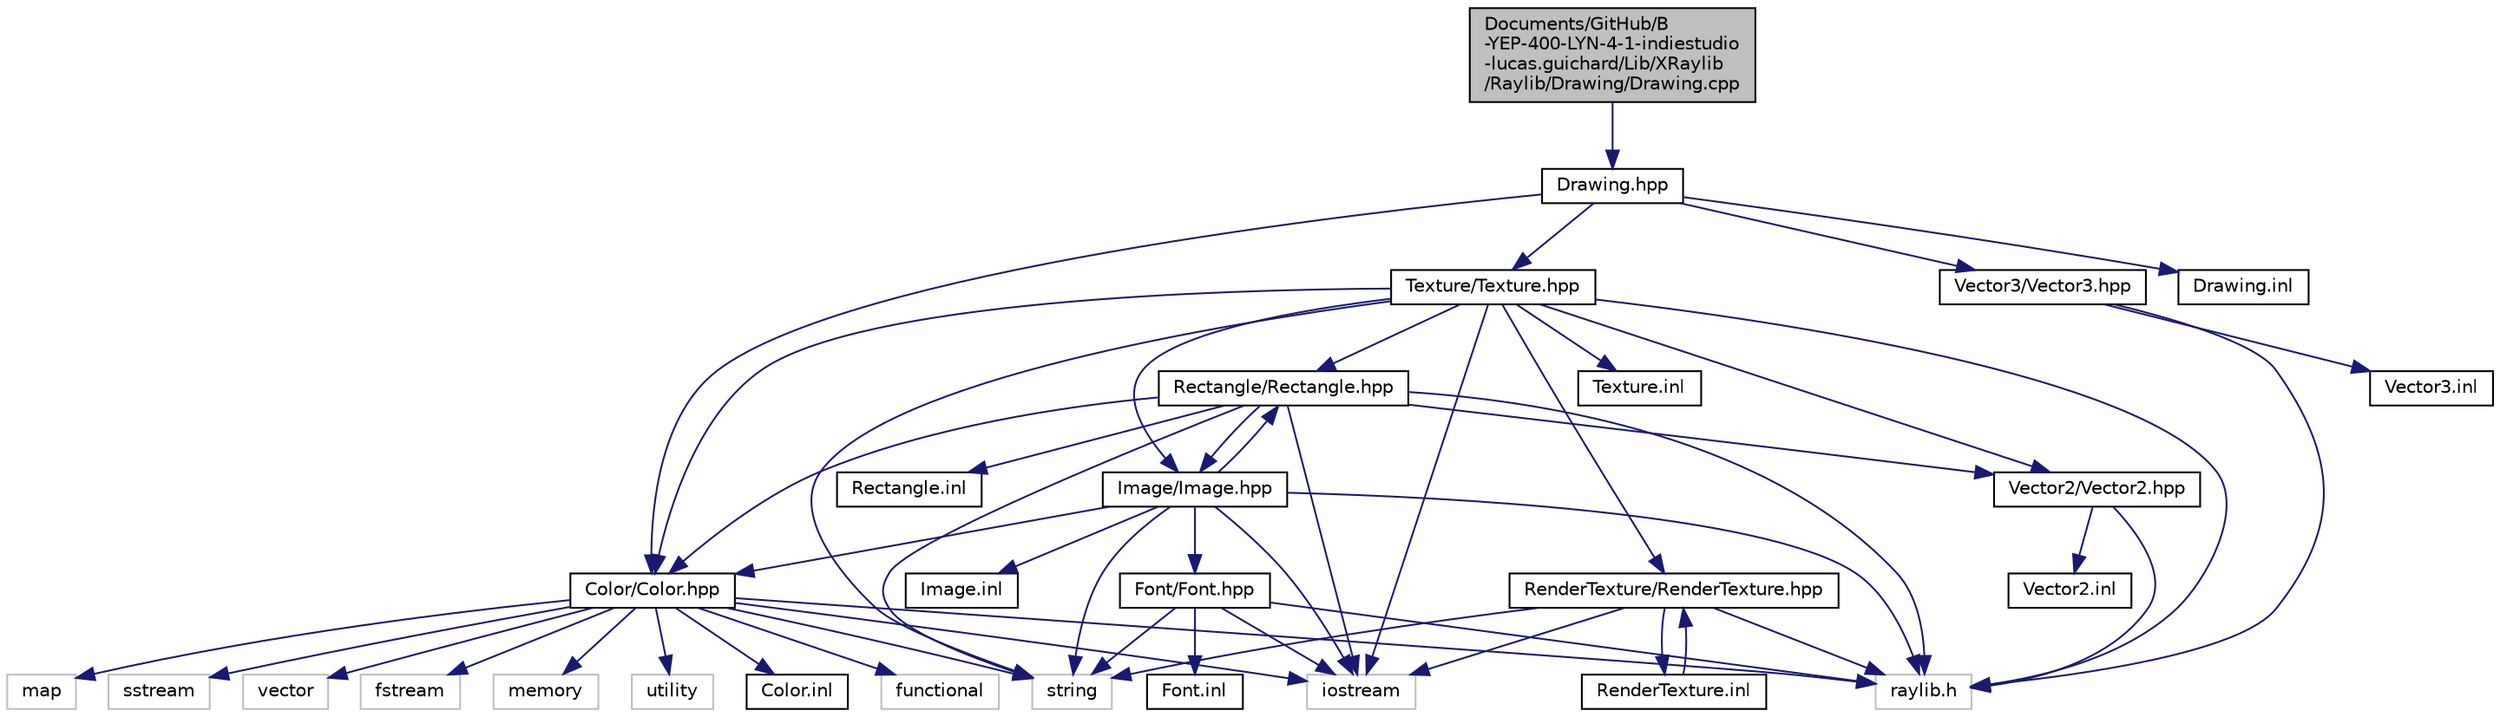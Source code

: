 digraph "Documents/GitHub/B-YEP-400-LYN-4-1-indiestudio-lucas.guichard/Lib/XRaylib/Raylib/Drawing/Drawing.cpp"
{
 // LATEX_PDF_SIZE
  edge [fontname="Helvetica",fontsize="10",labelfontname="Helvetica",labelfontsize="10"];
  node [fontname="Helvetica",fontsize="10",shape=record];
  Node1 [label="Documents/GitHub/B\l-YEP-400-LYN-4-1-indiestudio\l-lucas.guichard/Lib/XRaylib\l/Raylib/Drawing/Drawing.cpp",height=0.2,width=0.4,color="black", fillcolor="grey75", style="filled", fontcolor="black",tooltip=" "];
  Node1 -> Node2 [color="midnightblue",fontsize="10",style="solid",fontname="Helvetica"];
  Node2 [label="Drawing.hpp",height=0.2,width=0.4,color="black", fillcolor="white", style="filled",URL="$_drawing_8hpp.html",tooltip=" "];
  Node2 -> Node3 [color="midnightblue",fontsize="10",style="solid",fontname="Helvetica"];
  Node3 [label="Color/Color.hpp",height=0.2,width=0.4,color="black", fillcolor="white", style="filled",URL="$_color_8hpp.html",tooltip=" "];
  Node3 -> Node4 [color="midnightblue",fontsize="10",style="solid",fontname="Helvetica"];
  Node4 [label="iostream",height=0.2,width=0.4,color="grey75", fillcolor="white", style="filled",tooltip=" "];
  Node3 -> Node5 [color="midnightblue",fontsize="10",style="solid",fontname="Helvetica"];
  Node5 [label="functional",height=0.2,width=0.4,color="grey75", fillcolor="white", style="filled",tooltip=" "];
  Node3 -> Node6 [color="midnightblue",fontsize="10",style="solid",fontname="Helvetica"];
  Node6 [label="string",height=0.2,width=0.4,color="grey75", fillcolor="white", style="filled",tooltip=" "];
  Node3 -> Node7 [color="midnightblue",fontsize="10",style="solid",fontname="Helvetica"];
  Node7 [label="map",height=0.2,width=0.4,color="grey75", fillcolor="white", style="filled",tooltip=" "];
  Node3 -> Node8 [color="midnightblue",fontsize="10",style="solid",fontname="Helvetica"];
  Node8 [label="sstream",height=0.2,width=0.4,color="grey75", fillcolor="white", style="filled",tooltip=" "];
  Node3 -> Node9 [color="midnightblue",fontsize="10",style="solid",fontname="Helvetica"];
  Node9 [label="vector",height=0.2,width=0.4,color="grey75", fillcolor="white", style="filled",tooltip=" "];
  Node3 -> Node10 [color="midnightblue",fontsize="10",style="solid",fontname="Helvetica"];
  Node10 [label="fstream",height=0.2,width=0.4,color="grey75", fillcolor="white", style="filled",tooltip=" "];
  Node3 -> Node11 [color="midnightblue",fontsize="10",style="solid",fontname="Helvetica"];
  Node11 [label="memory",height=0.2,width=0.4,color="grey75", fillcolor="white", style="filled",tooltip=" "];
  Node3 -> Node12 [color="midnightblue",fontsize="10",style="solid",fontname="Helvetica"];
  Node12 [label="utility",height=0.2,width=0.4,color="grey75", fillcolor="white", style="filled",tooltip=" "];
  Node3 -> Node13 [color="midnightblue",fontsize="10",style="solid",fontname="Helvetica"];
  Node13 [label="raylib.h",height=0.2,width=0.4,color="grey75", fillcolor="white", style="filled",tooltip=" "];
  Node3 -> Node14 [color="midnightblue",fontsize="10",style="solid",fontname="Helvetica"];
  Node14 [label="Color.inl",height=0.2,width=0.4,color="black", fillcolor="white", style="filled",URL="$_color_8inl.html",tooltip=" "];
  Node2 -> Node15 [color="midnightblue",fontsize="10",style="solid",fontname="Helvetica"];
  Node15 [label="Vector3/Vector3.hpp",height=0.2,width=0.4,color="black", fillcolor="white", style="filled",URL="$_vector3_8hpp.html",tooltip=" "];
  Node15 -> Node13 [color="midnightblue",fontsize="10",style="solid",fontname="Helvetica"];
  Node15 -> Node16 [color="midnightblue",fontsize="10",style="solid",fontname="Helvetica"];
  Node16 [label="Vector3.inl",height=0.2,width=0.4,color="black", fillcolor="white", style="filled",URL="$_vector3_8inl.html",tooltip=" "];
  Node2 -> Node17 [color="midnightblue",fontsize="10",style="solid",fontname="Helvetica"];
  Node17 [label="Texture/Texture.hpp",height=0.2,width=0.4,color="black", fillcolor="white", style="filled",URL="$_texture_8hpp.html",tooltip=" "];
  Node17 -> Node6 [color="midnightblue",fontsize="10",style="solid",fontname="Helvetica"];
  Node17 -> Node4 [color="midnightblue",fontsize="10",style="solid",fontname="Helvetica"];
  Node17 -> Node13 [color="midnightblue",fontsize="10",style="solid",fontname="Helvetica"];
  Node17 -> Node3 [color="midnightblue",fontsize="10",style="solid",fontname="Helvetica"];
  Node17 -> Node18 [color="midnightblue",fontsize="10",style="solid",fontname="Helvetica"];
  Node18 [label="RenderTexture/RenderTexture.hpp",height=0.2,width=0.4,color="black", fillcolor="white", style="filled",URL="$_render_texture_8hpp.html",tooltip=" "];
  Node18 -> Node6 [color="midnightblue",fontsize="10",style="solid",fontname="Helvetica"];
  Node18 -> Node4 [color="midnightblue",fontsize="10",style="solid",fontname="Helvetica"];
  Node18 -> Node13 [color="midnightblue",fontsize="10",style="solid",fontname="Helvetica"];
  Node18 -> Node19 [color="midnightblue",fontsize="10",style="solid",fontname="Helvetica"];
  Node19 [label="RenderTexture.inl",height=0.2,width=0.4,color="black", fillcolor="white", style="filled",URL="$_render_texture_8inl.html",tooltip=" "];
  Node19 -> Node18 [color="midnightblue",fontsize="10",style="solid",fontname="Helvetica"];
  Node17 -> Node20 [color="midnightblue",fontsize="10",style="solid",fontname="Helvetica"];
  Node20 [label="Vector2/Vector2.hpp",height=0.2,width=0.4,color="black", fillcolor="white", style="filled",URL="$_vector2_8hpp.html",tooltip=" "];
  Node20 -> Node13 [color="midnightblue",fontsize="10",style="solid",fontname="Helvetica"];
  Node20 -> Node21 [color="midnightblue",fontsize="10",style="solid",fontname="Helvetica"];
  Node21 [label="Vector2.inl",height=0.2,width=0.4,color="black", fillcolor="white", style="filled",URL="$_vector2_8inl.html",tooltip=" "];
  Node17 -> Node22 [color="midnightblue",fontsize="10",style="solid",fontname="Helvetica"];
  Node22 [label="Rectangle/Rectangle.hpp",height=0.2,width=0.4,color="black", fillcolor="white", style="filled",URL="$_rectangle_8hpp.html",tooltip=" "];
  Node22 -> Node6 [color="midnightblue",fontsize="10",style="solid",fontname="Helvetica"];
  Node22 -> Node4 [color="midnightblue",fontsize="10",style="solid",fontname="Helvetica"];
  Node22 -> Node13 [color="midnightblue",fontsize="10",style="solid",fontname="Helvetica"];
  Node22 -> Node3 [color="midnightblue",fontsize="10",style="solid",fontname="Helvetica"];
  Node22 -> Node23 [color="midnightblue",fontsize="10",style="solid",fontname="Helvetica"];
  Node23 [label="Image/Image.hpp",height=0.2,width=0.4,color="black", fillcolor="white", style="filled",URL="$_image_8hpp.html",tooltip=" "];
  Node23 -> Node6 [color="midnightblue",fontsize="10",style="solid",fontname="Helvetica"];
  Node23 -> Node4 [color="midnightblue",fontsize="10",style="solid",fontname="Helvetica"];
  Node23 -> Node13 [color="midnightblue",fontsize="10",style="solid",fontname="Helvetica"];
  Node23 -> Node24 [color="midnightblue",fontsize="10",style="solid",fontname="Helvetica"];
  Node24 [label="Font/Font.hpp",height=0.2,width=0.4,color="black", fillcolor="white", style="filled",URL="$_font_8hpp.html",tooltip=" "];
  Node24 -> Node6 [color="midnightblue",fontsize="10",style="solid",fontname="Helvetica"];
  Node24 -> Node4 [color="midnightblue",fontsize="10",style="solid",fontname="Helvetica"];
  Node24 -> Node13 [color="midnightblue",fontsize="10",style="solid",fontname="Helvetica"];
  Node24 -> Node25 [color="midnightblue",fontsize="10",style="solid",fontname="Helvetica"];
  Node25 [label="Font.inl",height=0.2,width=0.4,color="black", fillcolor="white", style="filled",URL="$_font_8inl.html",tooltip=" "];
  Node23 -> Node3 [color="midnightblue",fontsize="10",style="solid",fontname="Helvetica"];
  Node23 -> Node22 [color="midnightblue",fontsize="10",style="solid",fontname="Helvetica"];
  Node23 -> Node26 [color="midnightblue",fontsize="10",style="solid",fontname="Helvetica"];
  Node26 [label="Image.inl",height=0.2,width=0.4,color="black", fillcolor="white", style="filled",URL="$_image_8inl.html",tooltip=" "];
  Node22 -> Node20 [color="midnightblue",fontsize="10",style="solid",fontname="Helvetica"];
  Node22 -> Node27 [color="midnightblue",fontsize="10",style="solid",fontname="Helvetica"];
  Node27 [label="Rectangle.inl",height=0.2,width=0.4,color="black", fillcolor="white", style="filled",URL="$_rectangle_8inl.html",tooltip=" "];
  Node17 -> Node23 [color="midnightblue",fontsize="10",style="solid",fontname="Helvetica"];
  Node17 -> Node28 [color="midnightblue",fontsize="10",style="solid",fontname="Helvetica"];
  Node28 [label="Texture.inl",height=0.2,width=0.4,color="black", fillcolor="white", style="filled",URL="$_texture_8inl.html",tooltip=" "];
  Node2 -> Node29 [color="midnightblue",fontsize="10",style="solid",fontname="Helvetica"];
  Node29 [label="Drawing.inl",height=0.2,width=0.4,color="black", fillcolor="white", style="filled",URL="$_drawing_8inl.html",tooltip=" "];
}

